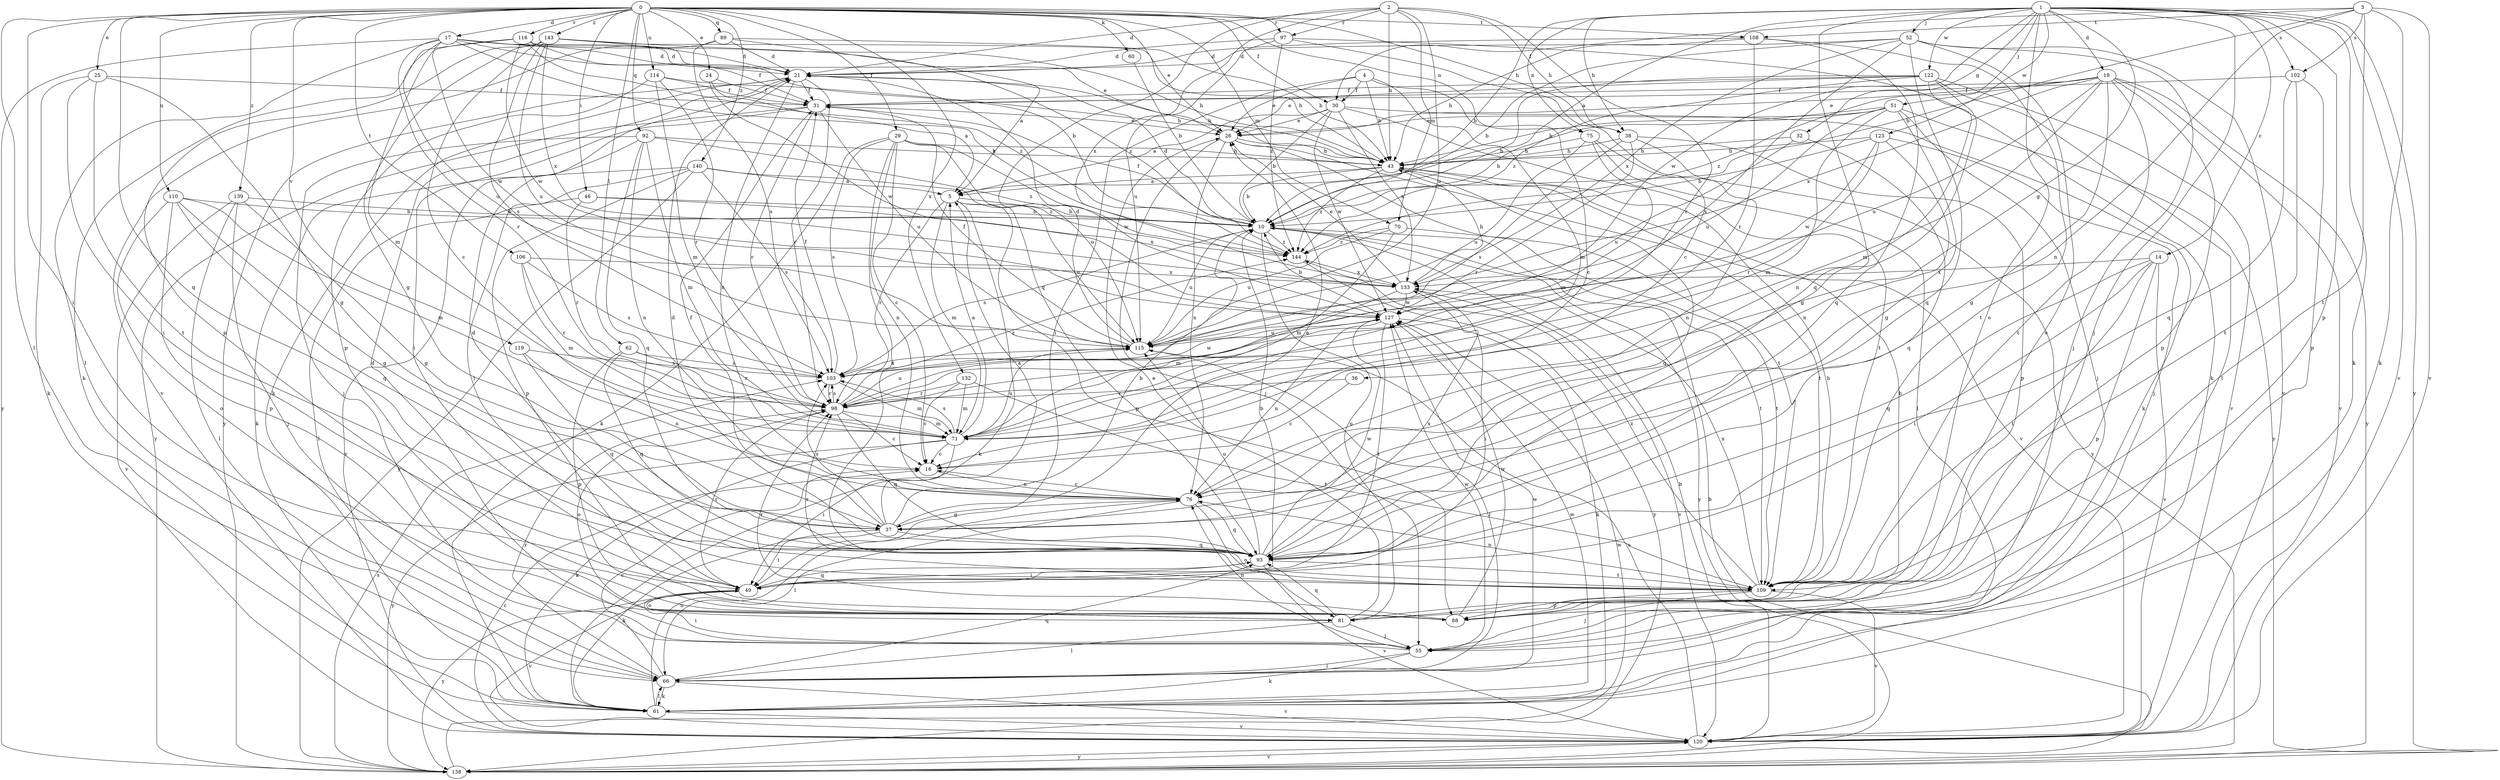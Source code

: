 strict digraph  {
0;
1;
2;
3;
4;
5;
10;
14;
16;
17;
19;
21;
24;
25;
26;
29;
30;
31;
32;
36;
37;
38;
43;
46;
49;
51;
52;
55;
60;
61;
62;
66;
70;
71;
75;
76;
81;
88;
89;
92;
93;
97;
98;
102;
103;
106;
108;
109;
110;
114;
115;
116;
119;
120;
122;
123;
127;
132;
133;
138;
139;
140;
143;
144;
0 -> 17  [label=d];
0 -> 24  [label=e];
0 -> 25  [label=e];
0 -> 26  [label=e];
0 -> 29  [label=f];
0 -> 30  [label=f];
0 -> 38  [label=h];
0 -> 46  [label=i];
0 -> 49  [label=i];
0 -> 60  [label=k];
0 -> 62  [label=l];
0 -> 66  [label=l];
0 -> 70  [label=m];
0 -> 75  [label=n];
0 -> 89  [label=q];
0 -> 92  [label=q];
0 -> 93  [label=q];
0 -> 97  [label=r];
0 -> 106  [label=t];
0 -> 108  [label=t];
0 -> 110  [label=u];
0 -> 114  [label=u];
0 -> 116  [label=v];
0 -> 119  [label=v];
0 -> 132  [label=x];
0 -> 139  [label=z];
0 -> 140  [label=z];
0 -> 143  [label=z];
1 -> 5  [label=a];
1 -> 10  [label=b];
1 -> 14  [label=c];
1 -> 19  [label=d];
1 -> 32  [label=g];
1 -> 36  [label=g];
1 -> 38  [label=h];
1 -> 51  [label=j];
1 -> 52  [label=j];
1 -> 55  [label=j];
1 -> 61  [label=k];
1 -> 75  [label=n];
1 -> 81  [label=o];
1 -> 88  [label=p];
1 -> 93  [label=q];
1 -> 102  [label=s];
1 -> 120  [label=v];
1 -> 122  [label=w];
1 -> 123  [label=w];
1 -> 127  [label=w];
1 -> 138  [label=y];
2 -> 21  [label=d];
2 -> 38  [label=h];
2 -> 43  [label=h];
2 -> 70  [label=m];
2 -> 93  [label=q];
2 -> 97  [label=r];
2 -> 98  [label=r];
2 -> 115  [label=u];
2 -> 133  [label=x];
3 -> 10  [label=b];
3 -> 30  [label=f];
3 -> 61  [label=k];
3 -> 76  [label=n];
3 -> 102  [label=s];
3 -> 108  [label=t];
3 -> 109  [label=t];
3 -> 120  [label=v];
4 -> 16  [label=c];
4 -> 26  [label=e];
4 -> 30  [label=f];
4 -> 43  [label=h];
4 -> 49  [label=i];
4 -> 71  [label=m];
5 -> 10  [label=b];
5 -> 61  [label=k];
5 -> 71  [label=m];
5 -> 88  [label=p];
5 -> 98  [label=r];
5 -> 115  [label=u];
10 -> 21  [label=d];
10 -> 31  [label=f];
10 -> 81  [label=o];
10 -> 103  [label=s];
10 -> 109  [label=t];
10 -> 115  [label=u];
10 -> 138  [label=y];
10 -> 144  [label=z];
14 -> 49  [label=i];
14 -> 88  [label=p];
14 -> 93  [label=q];
14 -> 109  [label=t];
14 -> 120  [label=v];
14 -> 133  [label=x];
16 -> 76  [label=n];
17 -> 21  [label=d];
17 -> 26  [label=e];
17 -> 31  [label=f];
17 -> 43  [label=h];
17 -> 66  [label=l];
17 -> 98  [label=r];
17 -> 115  [label=u];
17 -> 127  [label=w];
17 -> 138  [label=y];
17 -> 144  [label=z];
19 -> 26  [label=e];
19 -> 31  [label=f];
19 -> 37  [label=g];
19 -> 71  [label=m];
19 -> 88  [label=p];
19 -> 109  [label=t];
19 -> 115  [label=u];
19 -> 120  [label=v];
19 -> 133  [label=x];
19 -> 138  [label=y];
19 -> 144  [label=z];
21 -> 31  [label=f];
21 -> 43  [label=h];
21 -> 61  [label=k];
21 -> 76  [label=n];
21 -> 98  [label=r];
21 -> 138  [label=y];
24 -> 5  [label=a];
24 -> 31  [label=f];
24 -> 127  [label=w];
25 -> 31  [label=f];
25 -> 37  [label=g];
25 -> 49  [label=i];
25 -> 61  [label=k];
25 -> 109  [label=t];
26 -> 43  [label=h];
26 -> 55  [label=j];
26 -> 76  [label=n];
26 -> 109  [label=t];
26 -> 120  [label=v];
29 -> 16  [label=c];
29 -> 43  [label=h];
29 -> 61  [label=k];
29 -> 76  [label=n];
29 -> 103  [label=s];
29 -> 109  [label=t];
29 -> 115  [label=u];
29 -> 127  [label=w];
30 -> 5  [label=a];
30 -> 10  [label=b];
30 -> 26  [label=e];
30 -> 61  [label=k];
30 -> 109  [label=t];
30 -> 127  [label=w];
30 -> 133  [label=x];
31 -> 26  [label=e];
31 -> 49  [label=i];
31 -> 98  [label=r];
31 -> 115  [label=u];
31 -> 138  [label=y];
32 -> 43  [label=h];
32 -> 93  [label=q];
32 -> 115  [label=u];
36 -> 16  [label=c];
36 -> 98  [label=r];
37 -> 5  [label=a];
37 -> 10  [label=b];
37 -> 26  [label=e];
37 -> 31  [label=f];
37 -> 49  [label=i];
37 -> 61  [label=k];
37 -> 93  [label=q];
37 -> 103  [label=s];
38 -> 43  [label=h];
38 -> 76  [label=n];
38 -> 88  [label=p];
38 -> 98  [label=r];
38 -> 103  [label=s];
43 -> 5  [label=a];
43 -> 10  [label=b];
43 -> 93  [label=q];
43 -> 109  [label=t];
43 -> 144  [label=z];
46 -> 10  [label=b];
46 -> 66  [label=l];
46 -> 98  [label=r];
46 -> 133  [label=x];
49 -> 10  [label=b];
49 -> 81  [label=o];
49 -> 93  [label=q];
49 -> 98  [label=r];
49 -> 120  [label=v];
49 -> 138  [label=y];
51 -> 10  [label=b];
51 -> 26  [label=e];
51 -> 37  [label=g];
51 -> 43  [label=h];
51 -> 55  [label=j];
51 -> 71  [label=m];
51 -> 115  [label=u];
51 -> 138  [label=y];
52 -> 10  [label=b];
52 -> 21  [label=d];
52 -> 55  [label=j];
52 -> 81  [label=o];
52 -> 93  [label=q];
52 -> 103  [label=s];
52 -> 120  [label=v];
52 -> 133  [label=x];
55 -> 21  [label=d];
55 -> 49  [label=i];
55 -> 61  [label=k];
55 -> 66  [label=l];
55 -> 76  [label=n];
55 -> 127  [label=w];
60 -> 10  [label=b];
61 -> 66  [label=l];
61 -> 76  [label=n];
61 -> 120  [label=v];
61 -> 127  [label=w];
62 -> 88  [label=p];
62 -> 93  [label=q];
62 -> 98  [label=r];
62 -> 103  [label=s];
66 -> 16  [label=c];
66 -> 61  [label=k];
66 -> 93  [label=q];
66 -> 98  [label=r];
66 -> 120  [label=v];
66 -> 127  [label=w];
70 -> 71  [label=m];
70 -> 109  [label=t];
70 -> 115  [label=u];
70 -> 144  [label=z];
71 -> 5  [label=a];
71 -> 16  [label=c];
71 -> 49  [label=i];
71 -> 61  [label=k];
71 -> 103  [label=s];
71 -> 115  [label=u];
71 -> 138  [label=y];
75 -> 43  [label=h];
75 -> 66  [label=l];
75 -> 71  [label=m];
75 -> 115  [label=u];
75 -> 138  [label=y];
76 -> 16  [label=c];
76 -> 37  [label=g];
76 -> 66  [label=l];
76 -> 81  [label=o];
76 -> 93  [label=q];
81 -> 26  [label=e];
81 -> 43  [label=h];
81 -> 55  [label=j];
81 -> 66  [label=l];
81 -> 93  [label=q];
88 -> 98  [label=r];
88 -> 127  [label=w];
89 -> 5  [label=a];
89 -> 21  [label=d];
89 -> 43  [label=h];
89 -> 103  [label=s];
89 -> 120  [label=v];
92 -> 43  [label=h];
92 -> 55  [label=j];
92 -> 61  [label=k];
92 -> 71  [label=m];
92 -> 76  [label=n];
92 -> 93  [label=q];
92 -> 144  [label=z];
93 -> 21  [label=d];
93 -> 49  [label=i];
93 -> 109  [label=t];
93 -> 115  [label=u];
93 -> 120  [label=v];
93 -> 127  [label=w];
93 -> 133  [label=x];
97 -> 16  [label=c];
97 -> 21  [label=d];
97 -> 61  [label=k];
97 -> 115  [label=u];
97 -> 144  [label=z];
98 -> 16  [label=c];
98 -> 71  [label=m];
98 -> 81  [label=o];
98 -> 93  [label=q];
98 -> 103  [label=s];
98 -> 115  [label=u];
98 -> 144  [label=z];
102 -> 31  [label=f];
102 -> 88  [label=p];
102 -> 93  [label=q];
102 -> 109  [label=t];
103 -> 31  [label=f];
103 -> 71  [label=m];
103 -> 98  [label=r];
103 -> 127  [label=w];
106 -> 71  [label=m];
106 -> 98  [label=r];
106 -> 103  [label=s];
106 -> 133  [label=x];
108 -> 21  [label=d];
108 -> 43  [label=h];
108 -> 93  [label=q];
108 -> 98  [label=r];
108 -> 109  [label=t];
109 -> 21  [label=d];
109 -> 43  [label=h];
109 -> 55  [label=j];
109 -> 76  [label=n];
109 -> 88  [label=p];
109 -> 98  [label=r];
109 -> 120  [label=v];
109 -> 133  [label=x];
109 -> 144  [label=z];
110 -> 10  [label=b];
110 -> 37  [label=g];
110 -> 71  [label=m];
110 -> 81  [label=o];
110 -> 88  [label=p];
110 -> 93  [label=q];
114 -> 31  [label=f];
114 -> 43  [label=h];
114 -> 71  [label=m];
114 -> 88  [label=p];
114 -> 98  [label=r];
115 -> 21  [label=d];
115 -> 31  [label=f];
115 -> 66  [label=l];
115 -> 103  [label=s];
116 -> 10  [label=b];
116 -> 21  [label=d];
116 -> 61  [label=k];
116 -> 71  [label=m];
116 -> 127  [label=w];
116 -> 144  [label=z];
119 -> 76  [label=n];
119 -> 93  [label=q];
119 -> 103  [label=s];
120 -> 10  [label=b];
120 -> 16  [label=c];
120 -> 115  [label=u];
120 -> 138  [label=y];
122 -> 10  [label=b];
122 -> 26  [label=e];
122 -> 31  [label=f];
122 -> 37  [label=g];
122 -> 66  [label=l];
122 -> 76  [label=n];
122 -> 120  [label=v];
122 -> 144  [label=z];
123 -> 10  [label=b];
123 -> 43  [label=h];
123 -> 55  [label=j];
123 -> 76  [label=n];
123 -> 98  [label=r];
123 -> 127  [label=w];
127 -> 10  [label=b];
127 -> 49  [label=i];
127 -> 61  [label=k];
127 -> 76  [label=n];
127 -> 115  [label=u];
132 -> 16  [label=c];
132 -> 71  [label=m];
132 -> 98  [label=r];
132 -> 109  [label=t];
133 -> 26  [label=e];
133 -> 43  [label=h];
133 -> 49  [label=i];
133 -> 71  [label=m];
133 -> 120  [label=v];
133 -> 127  [label=w];
138 -> 10  [label=b];
138 -> 103  [label=s];
138 -> 120  [label=v];
138 -> 127  [label=w];
139 -> 10  [label=b];
139 -> 37  [label=g];
139 -> 55  [label=j];
139 -> 66  [label=l];
139 -> 120  [label=v];
140 -> 5  [label=a];
140 -> 49  [label=i];
140 -> 88  [label=p];
140 -> 103  [label=s];
140 -> 120  [label=v];
140 -> 138  [label=y];
140 -> 144  [label=z];
143 -> 16  [label=c];
143 -> 21  [label=d];
143 -> 37  [label=g];
143 -> 43  [label=h];
143 -> 88  [label=p];
143 -> 103  [label=s];
143 -> 115  [label=u];
143 -> 133  [label=x];
143 -> 144  [label=z];
144 -> 133  [label=x];
144 -> 138  [label=y];
}
